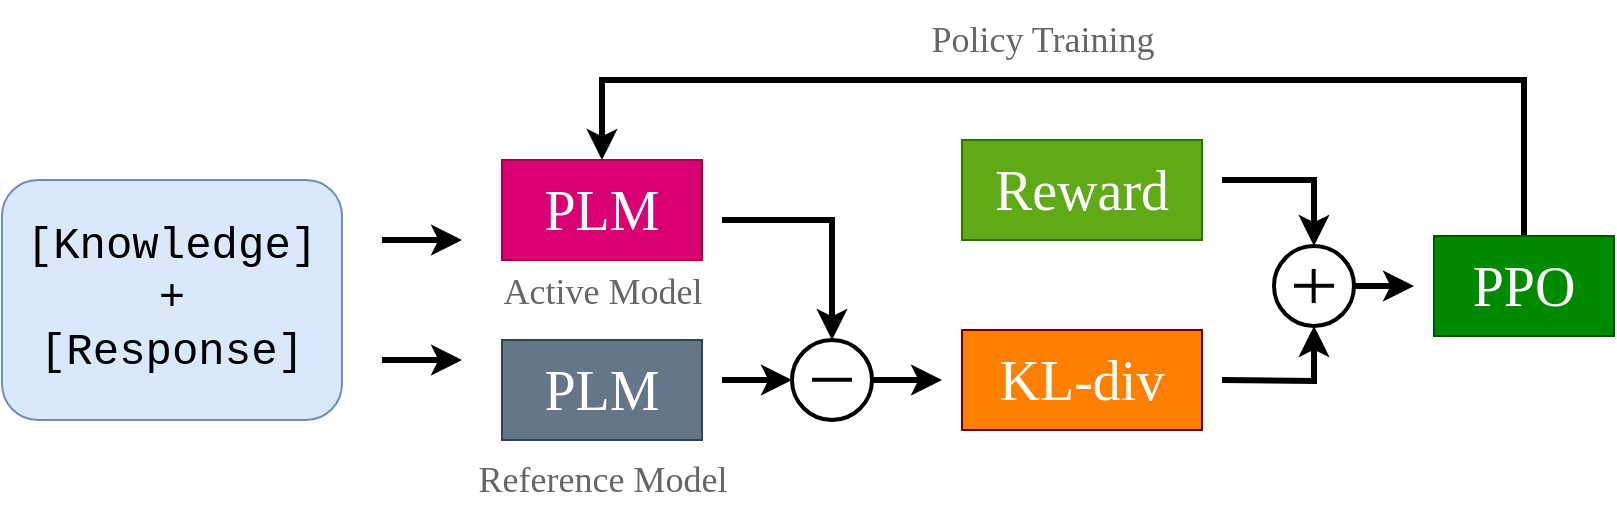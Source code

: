 <mxfile version="21.3.7" type="github">
  <diagram name="Page-1" id="7wC7hmL37pKosh5_3M5G">
    <mxGraphModel dx="2556" dy="926" grid="1" gridSize="10" guides="1" tooltips="1" connect="1" arrows="1" fold="1" page="1" pageScale="1" pageWidth="850" pageHeight="1100" math="0" shadow="0">
      <root>
        <mxCell id="0" />
        <mxCell id="1" parent="0" />
        <mxCell id="4u2AF7FJxZ9QzFyWI-jE-3" value="" style="endArrow=classic;html=1;rounded=0;strokeWidth=3;fontFamily=Verdana;fontStyle=0" parent="1" edge="1">
          <mxGeometry width="50" height="50" relative="1" as="geometry">
            <mxPoint x="-640" y="570" as="sourcePoint" />
            <mxPoint x="-600" y="570" as="targetPoint" />
          </mxGeometry>
        </mxCell>
        <mxCell id="4u2AF7FJxZ9QzFyWI-jE-4" value="" style="endArrow=classic;html=1;rounded=0;strokeWidth=3;fontFamily=Verdana;fontStyle=0" parent="1" edge="1">
          <mxGeometry width="50" height="50" relative="1" as="geometry">
            <mxPoint x="-640" y="630" as="sourcePoint" />
            <mxPoint x="-600" y="630" as="targetPoint" />
          </mxGeometry>
        </mxCell>
        <mxCell id="4u2AF7FJxZ9QzFyWI-jE-5" value="&lt;font style=&quot;font-size: 28px;&quot;&gt;PLM&lt;/font&gt;" style="rounded=0;whiteSpace=wrap;html=1;fillColor=#d80073;strokeColor=#A50040;fontColor=#ffffff;fontFamily=Verdana;fontStyle=0" parent="1" vertex="1">
          <mxGeometry x="-580" y="530" width="100" height="50" as="geometry" />
        </mxCell>
        <mxCell id="4u2AF7FJxZ9QzFyWI-jE-7" value="&lt;font style=&quot;font-size: 28px;&quot;&gt;PLM&lt;/font&gt;" style="rounded=0;whiteSpace=wrap;html=1;fillColor=#647687;strokeColor=#314354;fontColor=#ffffff;fontFamily=Verdana;fontStyle=0" parent="1" vertex="1">
          <mxGeometry x="-580" y="620" width="100" height="50" as="geometry" />
        </mxCell>
        <mxCell id="4u2AF7FJxZ9QzFyWI-jE-8" value="&lt;font color=&quot;#666666&quot; style=&quot;font-size: 18px;&quot;&gt;Active Model&lt;/font&gt;" style="text;html=1;align=center;verticalAlign=middle;resizable=0;points=[];autosize=1;strokeColor=none;fillColor=none;fontFamily=Verdana;fontStyle=0" parent="1" vertex="1">
          <mxGeometry x="-600" y="576" width="140" height="40" as="geometry" />
        </mxCell>
        <mxCell id="4u2AF7FJxZ9QzFyWI-jE-9" value="&lt;font color=&quot;#666666&quot; style=&quot;font-size: 18px;&quot;&gt;Reference Model&lt;/font&gt;" style="text;html=1;align=center;verticalAlign=middle;resizable=0;points=[];autosize=1;strokeColor=none;fillColor=none;fontFamily=Verdana;fontStyle=0" parent="1" vertex="1">
          <mxGeometry x="-615" y="670" width="170" height="40" as="geometry" />
        </mxCell>
        <mxCell id="4u2AF7FJxZ9QzFyWI-jE-10" value="" style="endArrow=classic;html=1;rounded=0;strokeWidth=3;entryX=0.5;entryY=0;entryDx=0;entryDy=0;edgeStyle=orthogonalEdgeStyle;fontFamily=Verdana;fontStyle=0" parent="1" target="4u2AF7FJxZ9QzFyWI-jE-12" edge="1">
          <mxGeometry width="50" height="50" relative="1" as="geometry">
            <mxPoint x="-470" y="560" as="sourcePoint" />
            <mxPoint x="-495" y="580" as="targetPoint" />
            <Array as="points">
              <mxPoint x="-415" y="560" />
            </Array>
          </mxGeometry>
        </mxCell>
        <mxCell id="4u2AF7FJxZ9QzFyWI-jE-11" value="" style="endArrow=classic;html=1;rounded=0;strokeWidth=3;entryX=0;entryY=0.5;entryDx=0;entryDy=0;fontFamily=Verdana;fontStyle=0" parent="1" target="4u2AF7FJxZ9QzFyWI-jE-12" edge="1">
          <mxGeometry width="50" height="50" relative="1" as="geometry">
            <mxPoint x="-470" y="640" as="sourcePoint" />
            <mxPoint x="-430" y="640" as="targetPoint" />
          </mxGeometry>
        </mxCell>
        <mxCell id="4u2AF7FJxZ9QzFyWI-jE-14" style="edgeStyle=orthogonalEdgeStyle;rounded=0;orthogonalLoop=1;jettySize=auto;html=1;exitX=1;exitY=0.5;exitDx=0;exitDy=0;strokeWidth=3;fontFamily=Verdana;fontStyle=0" parent="1" source="4u2AF7FJxZ9QzFyWI-jE-12" edge="1">
          <mxGeometry relative="1" as="geometry">
            <mxPoint x="-360" y="640" as="targetPoint" />
          </mxGeometry>
        </mxCell>
        <mxCell id="4u2AF7FJxZ9QzFyWI-jE-12" value="" style="ellipse;whiteSpace=wrap;html=1;aspect=fixed;strokeWidth=2;fontFamily=Verdana;fontStyle=0" parent="1" vertex="1">
          <mxGeometry x="-435" y="620" width="40" height="40" as="geometry" />
        </mxCell>
        <mxCell id="4u2AF7FJxZ9QzFyWI-jE-19" style="edgeStyle=orthogonalEdgeStyle;rounded=0;orthogonalLoop=1;jettySize=auto;html=1;entryX=0.5;entryY=1;entryDx=0;entryDy=0;strokeWidth=3;fontFamily=Verdana;fontStyle=0" parent="1" target="4u2AF7FJxZ9QzFyWI-jE-17" edge="1">
          <mxGeometry relative="1" as="geometry">
            <mxPoint x="-220" y="640" as="sourcePoint" />
          </mxGeometry>
        </mxCell>
        <mxCell id="4u2AF7FJxZ9QzFyWI-jE-13" value="&lt;font style=&quot;font-size: 28px;&quot;&gt;KL-div&lt;/font&gt;" style="rounded=0;whiteSpace=wrap;html=1;fillColor=#FF8000;strokeColor=#6F0000;fontColor=#ffffff;fontFamily=Verdana;fontStyle=0" parent="1" vertex="1">
          <mxGeometry x="-350" y="615" width="120" height="50" as="geometry" />
        </mxCell>
        <mxCell id="4u2AF7FJxZ9QzFyWI-jE-16" style="edgeStyle=orthogonalEdgeStyle;rounded=0;orthogonalLoop=1;jettySize=auto;html=1;exitX=1;exitY=0.5;exitDx=0;exitDy=0;fontFamily=Verdana;fontStyle=0" parent="1" source="4u2AF7FJxZ9QzFyWI-jE-17" edge="1">
          <mxGeometry relative="1" as="geometry">
            <mxPoint x="-174" y="590" as="targetPoint" />
          </mxGeometry>
        </mxCell>
        <mxCell id="4u2AF7FJxZ9QzFyWI-jE-15" value="&lt;font style=&quot;font-size: 28px;&quot;&gt;Reward&lt;/font&gt;" style="rounded=0;whiteSpace=wrap;html=1;fillColor=#60a917;strokeColor=#2D7600;fontColor=#ffffff;fontFamily=Verdana;fontStyle=0" parent="1" vertex="1">
          <mxGeometry x="-350" y="520" width="120" height="50" as="geometry" />
        </mxCell>
        <mxCell id="4u2AF7FJxZ9QzFyWI-jE-18" value="" style="edgeStyle=orthogonalEdgeStyle;rounded=0;orthogonalLoop=1;jettySize=auto;html=1;entryX=0.5;entryY=0;entryDx=0;entryDy=0;strokeWidth=3;fontFamily=Verdana;fontStyle=0" parent="1" target="4u2AF7FJxZ9QzFyWI-jE-17" edge="1">
          <mxGeometry relative="1" as="geometry">
            <mxPoint x="-130" y="590" as="targetPoint" />
            <mxPoint x="-220" y="540" as="sourcePoint" />
            <Array as="points">
              <mxPoint x="-174" y="540" />
            </Array>
          </mxGeometry>
        </mxCell>
        <mxCell id="4u2AF7FJxZ9QzFyWI-jE-23" style="edgeStyle=orthogonalEdgeStyle;rounded=0;orthogonalLoop=1;jettySize=auto;html=1;exitX=1;exitY=0.5;exitDx=0;exitDy=0;strokeWidth=3;fontFamily=Verdana;fontStyle=0" parent="1" source="4u2AF7FJxZ9QzFyWI-jE-17" edge="1">
          <mxGeometry relative="1" as="geometry">
            <mxPoint x="-124" y="593.333" as="targetPoint" />
          </mxGeometry>
        </mxCell>
        <mxCell id="4u2AF7FJxZ9QzFyWI-jE-17" value="" style="ellipse;whiteSpace=wrap;html=1;aspect=fixed;strokeWidth=2;fontFamily=Verdana;fontStyle=0" parent="1" vertex="1">
          <mxGeometry x="-194" y="573" width="40" height="40" as="geometry" />
        </mxCell>
        <mxCell id="4u2AF7FJxZ9QzFyWI-jE-20" value="" style="endArrow=none;html=1;rounded=0;strokeWidth=2;fontFamily=Verdana;fontStyle=0" parent="1" edge="1">
          <mxGeometry width="50" height="50" relative="1" as="geometry">
            <mxPoint x="-425" y="639.89" as="sourcePoint" />
            <mxPoint x="-405" y="639.89" as="targetPoint" />
          </mxGeometry>
        </mxCell>
        <mxCell id="4u2AF7FJxZ9QzFyWI-jE-21" value="" style="endArrow=none;html=1;rounded=0;strokeWidth=2;fontFamily=Verdana;fontStyle=0" parent="1" edge="1">
          <mxGeometry width="50" height="50" relative="1" as="geometry">
            <mxPoint x="-184" y="592.89" as="sourcePoint" />
            <mxPoint x="-164" y="592.89" as="targetPoint" />
          </mxGeometry>
        </mxCell>
        <mxCell id="4u2AF7FJxZ9QzFyWI-jE-22" value="" style="endArrow=none;html=1;rounded=0;strokeWidth=2;fontFamily=Verdana;fontStyle=0" parent="1" edge="1">
          <mxGeometry width="50" height="50" relative="1" as="geometry">
            <mxPoint x="-174.17" y="584.44" as="sourcePoint" />
            <mxPoint x="-174.17" y="601.55" as="targetPoint" />
          </mxGeometry>
        </mxCell>
        <mxCell id="4u2AF7FJxZ9QzFyWI-jE-25" style="edgeStyle=orthogonalEdgeStyle;rounded=0;orthogonalLoop=1;jettySize=auto;html=1;exitX=0.5;exitY=0;exitDx=0;exitDy=0;entryX=0.5;entryY=0;entryDx=0;entryDy=0;strokeWidth=3;fontFamily=Verdana;fontStyle=0" parent="1" source="4u2AF7FJxZ9QzFyWI-jE-24" target="4u2AF7FJxZ9QzFyWI-jE-5" edge="1">
          <mxGeometry relative="1" as="geometry">
            <Array as="points">
              <mxPoint x="-69" y="490" />
              <mxPoint x="-530" y="490" />
            </Array>
          </mxGeometry>
        </mxCell>
        <mxCell id="4u2AF7FJxZ9QzFyWI-jE-24" value="&lt;font style=&quot;font-size: 28px;&quot;&gt;PPO&lt;/font&gt;" style="rounded=0;whiteSpace=wrap;html=1;fillColor=#008a00;strokeColor=#005700;fontColor=#ffffff;fontFamily=Verdana;fontStyle=0" parent="1" vertex="1">
          <mxGeometry x="-114" y="568" width="90" height="50" as="geometry" />
        </mxCell>
        <mxCell id="4u2AF7FJxZ9QzFyWI-jE-27" value="&lt;font color=&quot;#666666&quot; style=&quot;font-size: 18px;&quot;&gt;Policy Training&lt;/font&gt;" style="text;html=1;align=center;verticalAlign=middle;resizable=0;points=[];autosize=1;strokeColor=none;fillColor=none;fontFamily=Verdana;fontStyle=0" parent="1" vertex="1">
          <mxGeometry x="-385" y="450" width="150" height="40" as="geometry" />
        </mxCell>
        <mxCell id="2zb15GegniXB51MlFXsk-1" value="&lt;font style=&quot;font-size: 22px;&quot; face=&quot;Courier New&quot;&gt;[Knowledge]&lt;br&gt;+&lt;br&gt;[Response]&lt;br&gt;&lt;/font&gt;" style="rounded=1;whiteSpace=wrap;html=1;fillColor=#dae8fc;strokeColor=#6c8ebf;" parent="1" vertex="1">
          <mxGeometry x="-830" y="540" width="170" height="120" as="geometry" />
        </mxCell>
      </root>
    </mxGraphModel>
  </diagram>
</mxfile>
